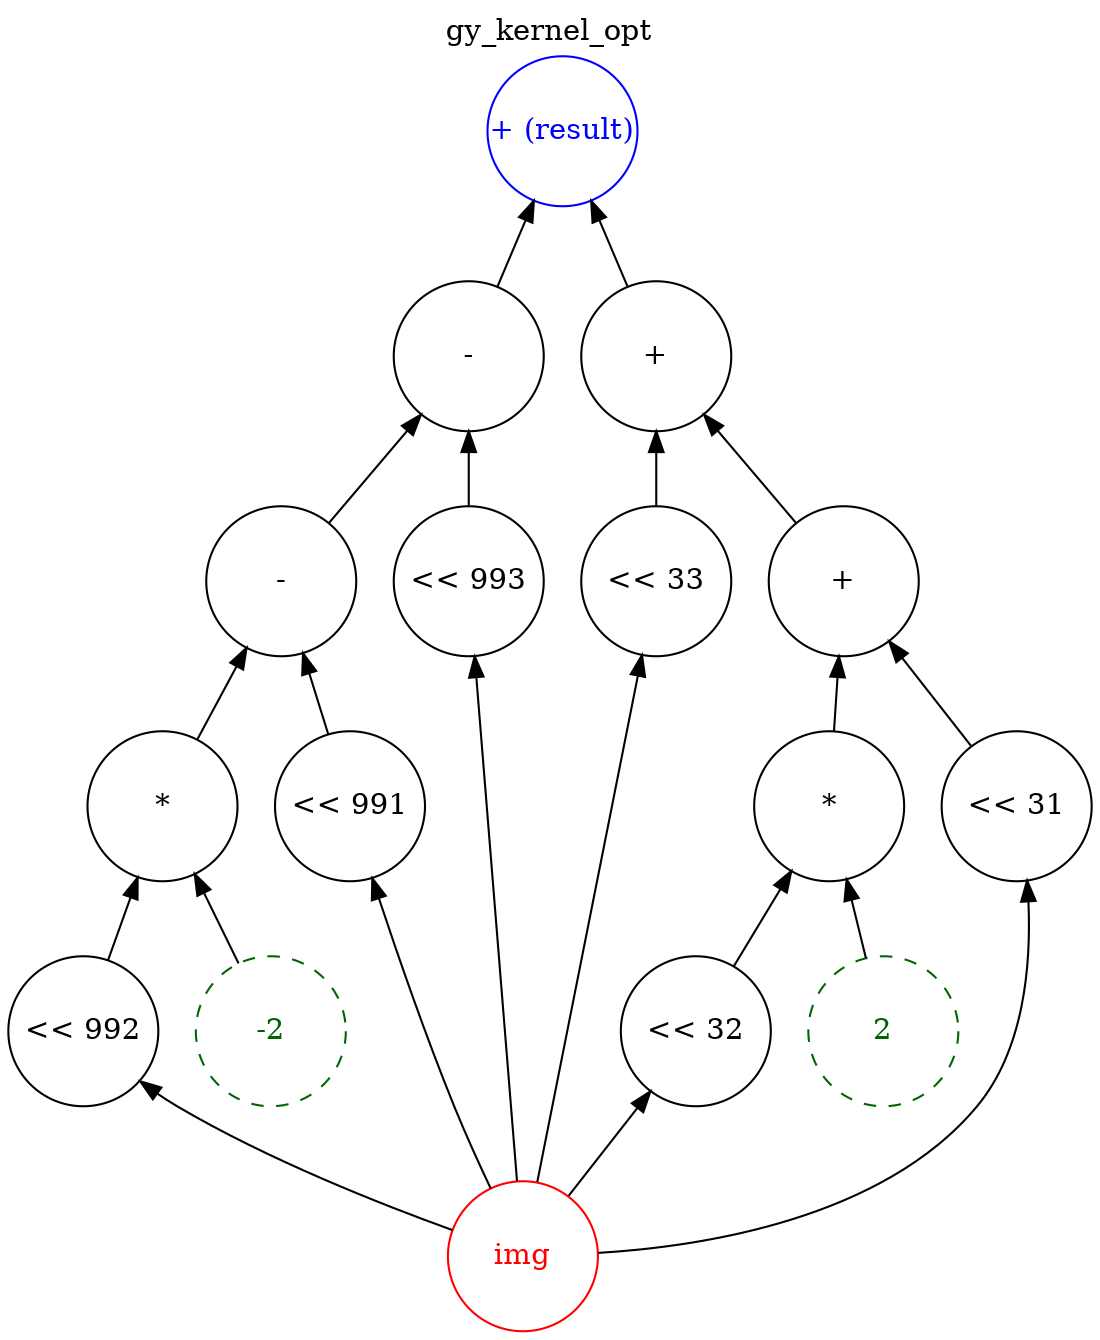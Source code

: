 digraph "gy_kernel_opt" {
graph [label="gy_kernel_opt" labelloc="t"]
node [shape=circle width=1 margin=0]
edge [dir=back]
45 [label="img" style=solid color=red fontcolor=red]
46 [label="<< 992" style=solid color=black fontcolor=black]
46 -> 45
51 [label="-2" style=dashed color=darkgreen fontcolor=darkgreen]
52 [label="*" style=solid color=black fontcolor=black]
52 -> 46
52 -> 51
78 [label="<< 991" style=solid color=black fontcolor=black]
78 -> 45
80 [label="-" style=solid color=black fontcolor=black]
80 -> 52
80 -> 78
81 [label="<< 993" style=solid color=black fontcolor=black]
81 -> 45
83 [label="-" style=solid color=black fontcolor=black]
83 -> 80
83 -> 81
77 [label="<< 33" style=solid color=black fontcolor=black]
77 -> 45
47 [label="<< 32" style=solid color=black fontcolor=black]
47 -> 45
68 [label="2" style=dashed color=darkgreen fontcolor=darkgreen]
69 [label="*" style=solid color=black fontcolor=black]
69 -> 47
69 -> 68
76 [label="<< 31" style=solid color=black fontcolor=black]
76 -> 45
84 [label="+" style=solid color=black fontcolor=black]
84 -> 69
84 -> 76
85 [label="+" style=solid color=black fontcolor=black]
85 -> 77
85 -> 84
86 [label="+ (result)" style=solid color=blue fontcolor=blue]
86 -> 83
86 -> 85
}
